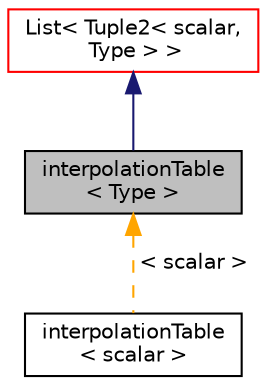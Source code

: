 digraph "interpolationTable&lt; Type &gt;"
{
  bgcolor="transparent";
  edge [fontname="Helvetica",fontsize="10",labelfontname="Helvetica",labelfontsize="10"];
  node [fontname="Helvetica",fontsize="10",shape=record];
  Node0 [label="interpolationTable\l\< Type \>",height=0.2,width=0.4,color="black", fillcolor="grey75", style="filled", fontcolor="black"];
  Node1 -> Node0 [dir="back",color="midnightblue",fontsize="10",style="solid",fontname="Helvetica"];
  Node1 [label="List\< Tuple2\< scalar,\l Type \> \>",height=0.2,width=0.4,color="red",URL="$a26833.html"];
  Node0 -> Node5 [dir="back",color="orange",fontsize="10",style="dashed",label=" \< scalar \>" ,fontname="Helvetica"];
  Node5 [label="interpolationTable\l\< scalar \>",height=0.2,width=0.4,color="black",URL="$a27849.html"];
}
